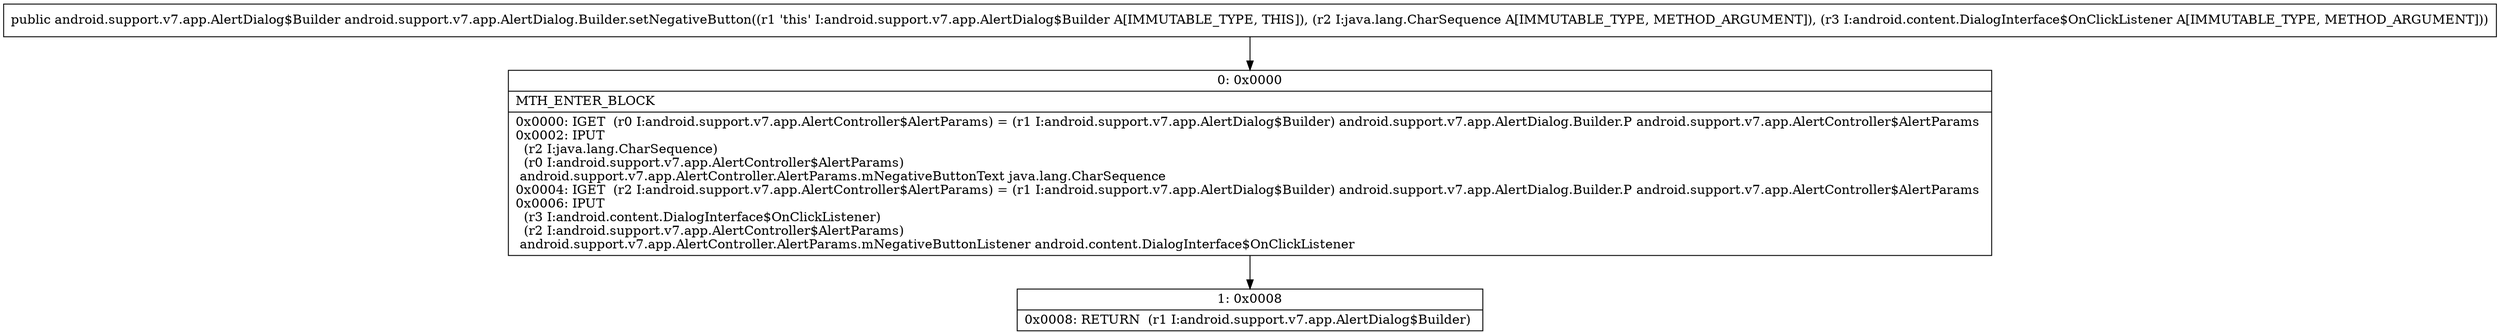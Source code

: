 digraph "CFG forandroid.support.v7.app.AlertDialog.Builder.setNegativeButton(Ljava\/lang\/CharSequence;Landroid\/content\/DialogInterface$OnClickListener;)Landroid\/support\/v7\/app\/AlertDialog$Builder;" {
Node_0 [shape=record,label="{0\:\ 0x0000|MTH_ENTER_BLOCK\l|0x0000: IGET  (r0 I:android.support.v7.app.AlertController$AlertParams) = (r1 I:android.support.v7.app.AlertDialog$Builder) android.support.v7.app.AlertDialog.Builder.P android.support.v7.app.AlertController$AlertParams \l0x0002: IPUT  \l  (r2 I:java.lang.CharSequence)\l  (r0 I:android.support.v7.app.AlertController$AlertParams)\l android.support.v7.app.AlertController.AlertParams.mNegativeButtonText java.lang.CharSequence \l0x0004: IGET  (r2 I:android.support.v7.app.AlertController$AlertParams) = (r1 I:android.support.v7.app.AlertDialog$Builder) android.support.v7.app.AlertDialog.Builder.P android.support.v7.app.AlertController$AlertParams \l0x0006: IPUT  \l  (r3 I:android.content.DialogInterface$OnClickListener)\l  (r2 I:android.support.v7.app.AlertController$AlertParams)\l android.support.v7.app.AlertController.AlertParams.mNegativeButtonListener android.content.DialogInterface$OnClickListener \l}"];
Node_1 [shape=record,label="{1\:\ 0x0008|0x0008: RETURN  (r1 I:android.support.v7.app.AlertDialog$Builder) \l}"];
MethodNode[shape=record,label="{public android.support.v7.app.AlertDialog$Builder android.support.v7.app.AlertDialog.Builder.setNegativeButton((r1 'this' I:android.support.v7.app.AlertDialog$Builder A[IMMUTABLE_TYPE, THIS]), (r2 I:java.lang.CharSequence A[IMMUTABLE_TYPE, METHOD_ARGUMENT]), (r3 I:android.content.DialogInterface$OnClickListener A[IMMUTABLE_TYPE, METHOD_ARGUMENT])) }"];
MethodNode -> Node_0;
Node_0 -> Node_1;
}

